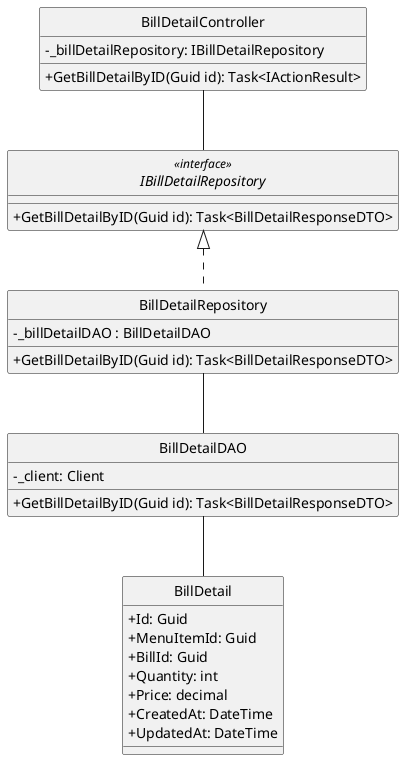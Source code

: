 @startuml
hide circle
skinparam classAttributeIconSize 0

class BillDetailController {
    - _billDetailRepository: IBillDetailRepository 

    + GetBillDetailByID(Guid id): Task<IActionResult> 
}

interface IBillDetailRepository<<interface>>  {
    + GetBillDetailByID(Guid id): Task<BillDetailResponseDTO> 
}

class BillDetailRepository {
    - _billDetailDAO : BillDetailDAO

    + GetBillDetailByID(Guid id): Task<BillDetailResponseDTO> 

}

class BillDetailDAO {
    - _client: Client
    + GetBillDetailByID(Guid id): Task<BillDetailResponseDTO> 
}

class BillDetail {
    +Id: Guid
    +MenuItemId: Guid
    +BillId: Guid
    +Quantity: int
    +Price: decimal
    +CreatedAt: DateTime
    +UpdatedAt: DateTime
}


BillDetailController -- IBillDetailRepository
IBillDetailRepository <|.. BillDetailRepository
BillDetailRepository -- BillDetailDAO
BillDetailDAO -- BillDetail

@enduml